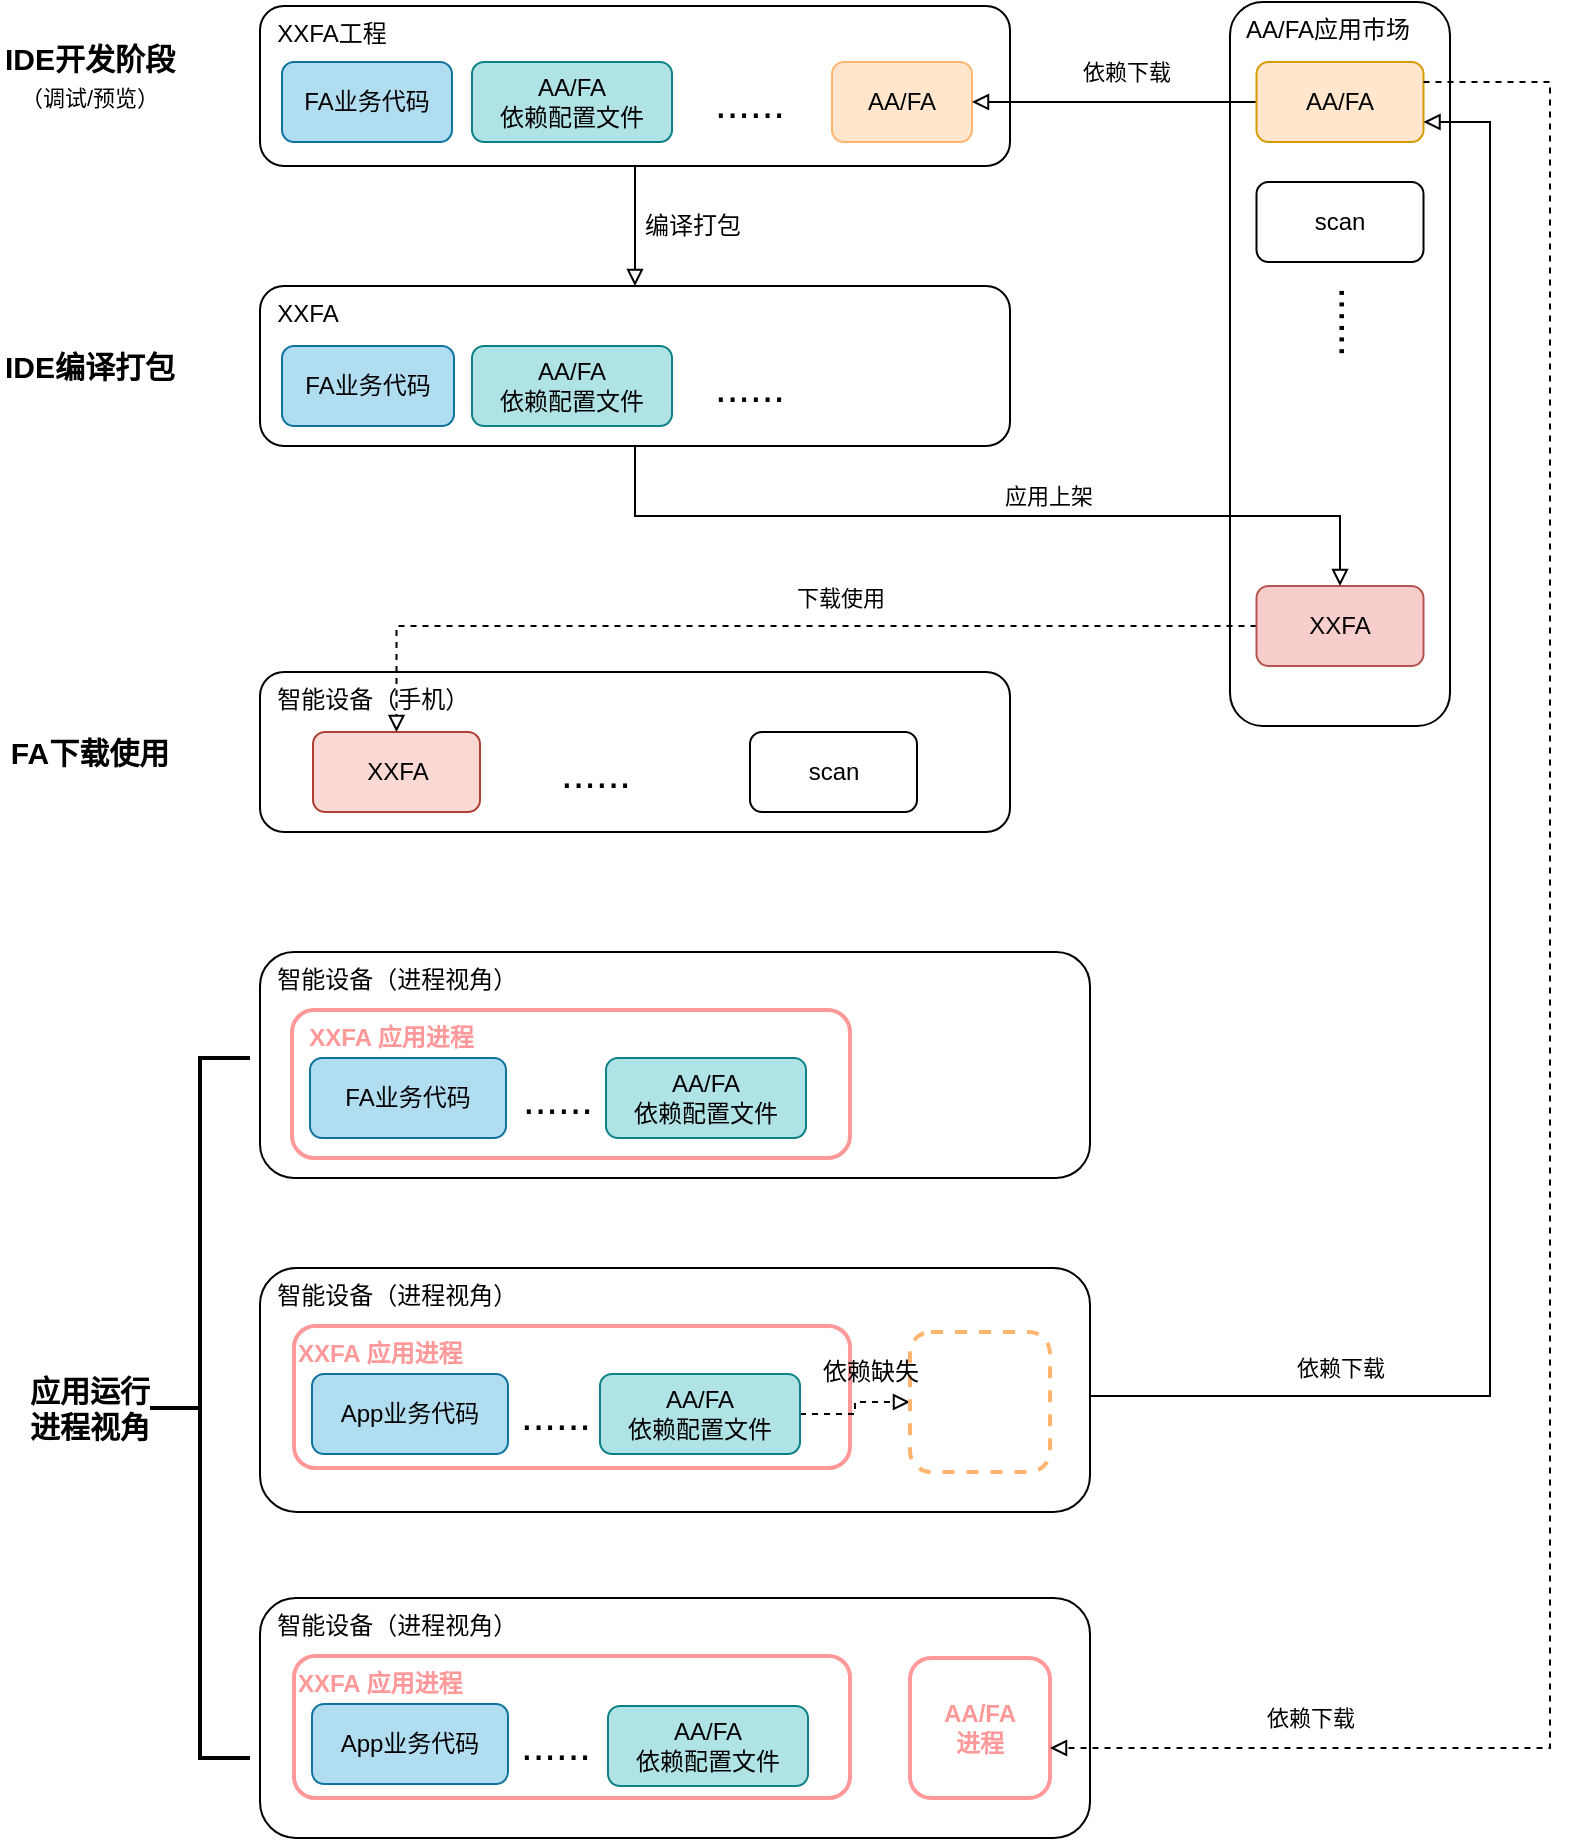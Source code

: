 <mxfile version="13.0.9" type="github">
  <diagram id="eCod_toZG_EsEQuXSXp5" name="Page-1">
    <mxGraphModel dx="1422" dy="794" grid="1" gridSize="10" guides="1" tooltips="1" connect="1" arrows="1" fold="1" page="1" pageScale="1" pageWidth="827" pageHeight="1169" math="0" shadow="0">
      <root>
        <mxCell id="0" />
        <mxCell id="1" parent="0" />
        <mxCell id="d0GdULocIpANrILKMCSX-1" value="&amp;nbsp; 智能设备（进程视角）" style="rounded=1;whiteSpace=wrap;html=1;fontSize=12;glass=0;strokeWidth=1;shadow=0;align=left;verticalAlign=top;" vertex="1" parent="1">
          <mxGeometry x="152" y="745" width="415" height="122" as="geometry" />
        </mxCell>
        <mxCell id="d0GdULocIpANrILKMCSX-2" value="&lt;b&gt;&lt;font color=&quot;#ff9999&quot;&gt;XXFA 应用进程&lt;/font&gt;&lt;/b&gt;" style="rounded=1;whiteSpace=wrap;html=1;fillColor=none;gradientColor=none;fontSize=12;align=left;verticalAlign=top;strokeColor=#FF9999;strokeWidth=2;" vertex="1" parent="1">
          <mxGeometry x="169" y="774" width="278" height="71" as="geometry" />
        </mxCell>
        <mxCell id="d0GdULocIpANrILKMCSX-3" value="&amp;nbsp; 智能设备（进程视角）" style="rounded=1;whiteSpace=wrap;html=1;fontSize=12;glass=0;strokeWidth=1;shadow=0;align=left;verticalAlign=top;" vertex="1" parent="1">
          <mxGeometry x="152" y="587" width="415" height="113" as="geometry" />
        </mxCell>
        <mxCell id="d0GdULocIpANrILKMCSX-4" value="&lt;b&gt;&lt;font color=&quot;#ff9999&quot;&gt;&amp;nbsp; XXFA 应用进程&lt;/font&gt;&lt;/b&gt;" style="rounded=1;whiteSpace=wrap;html=1;fillColor=none;gradientColor=none;fontSize=12;align=left;verticalAlign=top;strokeColor=#FF9999;strokeWidth=2;" vertex="1" parent="1">
          <mxGeometry x="168" y="616" width="279" height="74" as="geometry" />
        </mxCell>
        <mxCell id="d0GdULocIpANrILKMCSX-5" value="编译打包" style="edgeStyle=orthogonalEdgeStyle;rounded=0;orthogonalLoop=1;jettySize=auto;html=1;exitX=0.5;exitY=1;exitDx=0;exitDy=0;entryX=0.5;entryY=0;entryDx=0;entryDy=0;endArrow=block;endFill=0;fontSize=12;exitPerimeter=0;" edge="1" parent="1" source="d0GdULocIpANrILKMCSX-6" target="d0GdULocIpANrILKMCSX-7">
          <mxGeometry y="28" relative="1" as="geometry">
            <Array as="points">
              <mxPoint x="340" y="224" />
              <mxPoint x="340" y="224" />
            </Array>
            <mxPoint as="offset" />
          </mxGeometry>
        </mxCell>
        <mxCell id="d0GdULocIpANrILKMCSX-6" value="&amp;nbsp; XXFA工程" style="rounded=1;whiteSpace=wrap;html=1;fontSize=12;glass=0;strokeWidth=1;shadow=0;align=left;verticalAlign=top;" vertex="1" parent="1">
          <mxGeometry x="152" y="114" width="375" height="80" as="geometry" />
        </mxCell>
        <mxCell id="d0GdULocIpANrILKMCSX-7" value="&amp;nbsp; XXFA" style="rounded=1;whiteSpace=wrap;html=1;fontSize=12;glass=0;strokeWidth=1;shadow=0;align=left;verticalAlign=top;" vertex="1" parent="1">
          <mxGeometry x="152" y="254" width="375" height="80" as="geometry" />
        </mxCell>
        <mxCell id="d0GdULocIpANrILKMCSX-8" value="&lt;font&gt;&lt;b&gt;IDE开发阶段&lt;/b&gt;&lt;br&gt;&lt;font style=&quot;font-size: 11px&quot;&gt;（调试/预览）&lt;/font&gt;&lt;br&gt;&lt;/font&gt;" style="text;html=1;strokeColor=none;fillColor=none;align=center;verticalAlign=middle;whiteSpace=wrap;rounded=0;fontSize=15;" vertex="1" parent="1">
          <mxGeometry x="22" y="129" width="90" height="40" as="geometry" />
        </mxCell>
        <mxCell id="d0GdULocIpANrILKMCSX-9" value="FA业务代码" style="rounded=1;whiteSpace=wrap;html=1;align=center;fillColor=#b1ddf0;strokeColor=#10739e;" vertex="1" parent="1">
          <mxGeometry x="163" y="142" width="85" height="40" as="geometry" />
        </mxCell>
        <mxCell id="d0GdULocIpANrILKMCSX-10" value="AA/FA&lt;br&gt;依赖配置文件" style="rounded=1;whiteSpace=wrap;html=1;align=center;fillColor=#b0e3e6;strokeColor=#0e8088;" vertex="1" parent="1">
          <mxGeometry x="258" y="142" width="100" height="40" as="geometry" />
        </mxCell>
        <mxCell id="d0GdULocIpANrILKMCSX-11" value="AA/FA" style="rounded=1;whiteSpace=wrap;html=1;align=center;fillColor=#ffe6cc;strokeColor=#FFB570;" vertex="1" parent="1">
          <mxGeometry x="438" y="142" width="70" height="40" as="geometry" />
        </mxCell>
        <mxCell id="d0GdULocIpANrILKMCSX-12" value="&lt;font style=&quot;font-size: 21px&quot;&gt;......&lt;/font&gt;" style="rounded=1;whiteSpace=wrap;html=1;align=center;fillColor=none;gradientColor=none;strokeColor=none;" vertex="1" parent="1">
          <mxGeometry x="372" y="142" width="50" height="40" as="geometry" />
        </mxCell>
        <mxCell id="d0GdULocIpANrILKMCSX-13" value="FA业务代码" style="rounded=1;whiteSpace=wrap;html=1;align=center;fillColor=#b1ddf0;strokeColor=#10739e;" vertex="1" parent="1">
          <mxGeometry x="163" y="284" width="86" height="40" as="geometry" />
        </mxCell>
        <mxCell id="d0GdULocIpANrILKMCSX-14" value="AA/FA&lt;br&gt;依赖配置文件" style="rounded=1;whiteSpace=wrap;html=1;align=center;fillColor=#b0e3e6;strokeColor=#0e8088;" vertex="1" parent="1">
          <mxGeometry x="258" y="284" width="100" height="40" as="geometry" />
        </mxCell>
        <mxCell id="d0GdULocIpANrILKMCSX-15" value="&lt;font style=&quot;font-size: 21px&quot;&gt;......&lt;/font&gt;" style="rounded=1;whiteSpace=wrap;html=1;align=center;fillColor=none;gradientColor=none;strokeColor=none;" vertex="1" parent="1">
          <mxGeometry x="372" y="284" width="50" height="40" as="geometry" />
        </mxCell>
        <mxCell id="d0GdULocIpANrILKMCSX-16" value="&amp;nbsp; AA/FA应用市场" style="rounded=1;whiteSpace=wrap;html=1;fontSize=12;glass=0;strokeWidth=1;shadow=0;align=left;verticalAlign=top;" vertex="1" parent="1">
          <mxGeometry x="637" y="112" width="110" height="362" as="geometry" />
        </mxCell>
        <mxCell id="d0GdULocIpANrILKMCSX-17" style="edgeStyle=orthogonalEdgeStyle;rounded=0;orthogonalLoop=1;jettySize=auto;html=1;exitX=0;exitY=0.5;exitDx=0;exitDy=0;entryX=1;entryY=0.5;entryDx=0;entryDy=0;endArrow=block;endFill=0;" edge="1" parent="1" source="d0GdULocIpANrILKMCSX-19" target="d0GdULocIpANrILKMCSX-11">
          <mxGeometry relative="1" as="geometry" />
        </mxCell>
        <mxCell id="d0GdULocIpANrILKMCSX-18" value="依赖下载" style="edgeLabel;html=1;align=center;verticalAlign=middle;resizable=0;points=[];" vertex="1" connectable="0" parent="d0GdULocIpANrILKMCSX-17">
          <mxGeometry x="-0.272" relative="1" as="geometry">
            <mxPoint x="-13.25" y="-15" as="offset" />
          </mxGeometry>
        </mxCell>
        <mxCell id="d0GdULocIpANrILKMCSX-19" value="AA/FA" style="rounded=1;whiteSpace=wrap;html=1;align=center;fillColor=#ffe6cc;strokeColor=#d79b00;" vertex="1" parent="1">
          <mxGeometry x="650.25" y="142" width="83.5" height="40" as="geometry" />
        </mxCell>
        <mxCell id="d0GdULocIpANrILKMCSX-20" value="&lt;font style=&quot;font-size: 21px&quot;&gt;......&lt;/font&gt;" style="rounded=1;whiteSpace=wrap;html=1;align=center;fillColor=none;gradientColor=none;strokeColor=none;horizontal=0;verticalAlign=top;" vertex="1" parent="1">
          <mxGeometry x="667" y="252" width="40" height="40" as="geometry" />
        </mxCell>
        <mxCell id="d0GdULocIpANrILKMCSX-21" value="scan" style="rounded=1;whiteSpace=wrap;html=1;align=center;" vertex="1" parent="1">
          <mxGeometry x="650.25" y="202" width="83.5" height="40" as="geometry" />
        </mxCell>
        <mxCell id="d0GdULocIpANrILKMCSX-22" value="&lt;font style=&quot;font-size: 15px&quot;&gt;&lt;b&gt;IDE编译打包&lt;/b&gt;&lt;/font&gt;" style="text;html=1;strokeColor=none;fillColor=none;align=center;verticalAlign=middle;whiteSpace=wrap;rounded=0;fontSize=15;" vertex="1" parent="1">
          <mxGeometry x="22" y="274" width="90" height="40" as="geometry" />
        </mxCell>
        <mxCell id="d0GdULocIpANrILKMCSX-23" value="&amp;nbsp; 智能设备（手机）" style="rounded=1;whiteSpace=wrap;html=1;fontSize=12;glass=0;strokeWidth=1;shadow=0;align=left;verticalAlign=top;" vertex="1" parent="1">
          <mxGeometry x="152" y="447" width="375" height="80" as="geometry" />
        </mxCell>
        <mxCell id="d0GdULocIpANrILKMCSX-24" value="XXFA" style="rounded=1;whiteSpace=wrap;html=1;align=center;fillColor=#fad9d5;strokeColor=#ae4132;" vertex="1" parent="1">
          <mxGeometry x="178.5" y="477" width="83.5" height="40" as="geometry" />
        </mxCell>
        <mxCell id="d0GdULocIpANrILKMCSX-25" value="&lt;font style=&quot;font-size: 21px&quot;&gt;......&lt;/font&gt;" style="rounded=1;whiteSpace=wrap;html=1;align=center;fillColor=none;gradientColor=none;strokeColor=none;" vertex="1" parent="1">
          <mxGeometry x="295" y="477" width="50" height="40" as="geometry" />
        </mxCell>
        <mxCell id="d0GdULocIpANrILKMCSX-26" value="scan" style="rounded=1;whiteSpace=wrap;html=1;align=center;" vertex="1" parent="1">
          <mxGeometry x="397" y="477" width="83.5" height="40" as="geometry" />
        </mxCell>
        <mxCell id="d0GdULocIpANrILKMCSX-27" value="&lt;b&gt;FA下载使用&lt;/b&gt;" style="text;html=1;strokeColor=none;fillColor=none;align=center;verticalAlign=middle;whiteSpace=wrap;rounded=0;fontSize=15;" vertex="1" parent="1">
          <mxGeometry x="22" y="467" width="90" height="40" as="geometry" />
        </mxCell>
        <mxCell id="d0GdULocIpANrILKMCSX-28" value="FA业务代码" style="rounded=1;whiteSpace=wrap;html=1;align=center;fillColor=#b1ddf0;strokeColor=#10739e;" vertex="1" parent="1">
          <mxGeometry x="177" y="640" width="98" height="40" as="geometry" />
        </mxCell>
        <mxCell id="d0GdULocIpANrILKMCSX-29" value="AA/FA&lt;br&gt;依赖配置文件" style="rounded=1;whiteSpace=wrap;html=1;align=center;fillColor=#b0e3e6;strokeColor=#0e8088;" vertex="1" parent="1">
          <mxGeometry x="325" y="640" width="100" height="40" as="geometry" />
        </mxCell>
        <mxCell id="d0GdULocIpANrILKMCSX-30" value="&lt;font style=&quot;font-size: 21px&quot;&gt;......&lt;/font&gt;" style="rounded=1;whiteSpace=wrap;html=1;align=center;fillColor=none;gradientColor=none;strokeColor=none;" vertex="1" parent="1">
          <mxGeometry x="276" y="640" width="50" height="40" as="geometry" />
        </mxCell>
        <mxCell id="d0GdULocIpANrILKMCSX-31" value="&lt;b&gt;应用运行&lt;br&gt;进程视角&lt;/b&gt;" style="text;html=1;strokeColor=none;fillColor=none;align=center;verticalAlign=middle;whiteSpace=wrap;rounded=0;fontSize=15;" vertex="1" parent="1">
          <mxGeometry x="22" y="795" width="90" height="40" as="geometry" />
        </mxCell>
        <mxCell id="d0GdULocIpANrILKMCSX-32" style="edgeStyle=orthogonalEdgeStyle;rounded=0;orthogonalLoop=1;jettySize=auto;html=1;exitX=0;exitY=0.5;exitDx=0;exitDy=0;endArrow=block;endFill=0;dashed=1;" edge="1" parent="1" source="d0GdULocIpANrILKMCSX-34" target="d0GdULocIpANrILKMCSX-24">
          <mxGeometry relative="1" as="geometry" />
        </mxCell>
        <mxCell id="d0GdULocIpANrILKMCSX-33" value="下载使用" style="edgeLabel;html=1;align=center;verticalAlign=middle;resizable=0;points=[];" vertex="1" connectable="0" parent="d0GdULocIpANrILKMCSX-32">
          <mxGeometry x="-0.141" y="1" relative="1" as="geometry">
            <mxPoint x="-1.25" y="-15" as="offset" />
          </mxGeometry>
        </mxCell>
        <mxCell id="d0GdULocIpANrILKMCSX-34" value="XXFA" style="rounded=1;whiteSpace=wrap;html=1;align=center;fillColor=#f8cecc;strokeColor=#b85450;" vertex="1" parent="1">
          <mxGeometry x="650.25" y="404" width="83.5" height="40" as="geometry" />
        </mxCell>
        <mxCell id="d0GdULocIpANrILKMCSX-35" style="edgeStyle=orthogonalEdgeStyle;rounded=0;orthogonalLoop=1;jettySize=auto;html=1;exitX=0.5;exitY=1;exitDx=0;exitDy=0;entryX=0.5;entryY=0;entryDx=0;entryDy=0;endArrow=block;endFill=0;" edge="1" parent="1" source="d0GdULocIpANrILKMCSX-7" target="d0GdULocIpANrILKMCSX-34">
          <mxGeometry relative="1" as="geometry" />
        </mxCell>
        <mxCell id="d0GdULocIpANrILKMCSX-36" value="应用上架" style="edgeLabel;html=1;align=center;verticalAlign=middle;resizable=0;points=[];" vertex="1" connectable="0" parent="d0GdULocIpANrILKMCSX-35">
          <mxGeometry x="0.14" relative="1" as="geometry">
            <mxPoint y="-10" as="offset" />
          </mxGeometry>
        </mxCell>
        <mxCell id="d0GdULocIpANrILKMCSX-37" value="App业务代码" style="rounded=1;whiteSpace=wrap;html=1;align=center;fillColor=#b1ddf0;strokeColor=#10739e;" vertex="1" parent="1">
          <mxGeometry x="178" y="798" width="98" height="40" as="geometry" />
        </mxCell>
        <mxCell id="d0GdULocIpANrILKMCSX-38" style="edgeStyle=orthogonalEdgeStyle;rounded=0;orthogonalLoop=1;jettySize=auto;html=1;exitX=1;exitY=0.5;exitDx=0;exitDy=0;entryX=0;entryY=0.5;entryDx=0;entryDy=0;dashed=1;endArrow=block;endFill=0;" edge="1" parent="1" source="d0GdULocIpANrILKMCSX-39" target="d0GdULocIpANrILKMCSX-40">
          <mxGeometry relative="1" as="geometry" />
        </mxCell>
        <mxCell id="d0GdULocIpANrILKMCSX-39" value="AA/FA&lt;br&gt;依赖配置文件" style="rounded=1;whiteSpace=wrap;html=1;align=center;fillColor=#b0e3e6;strokeColor=#0e8088;" vertex="1" parent="1">
          <mxGeometry x="322" y="798" width="100" height="40" as="geometry" />
        </mxCell>
        <mxCell id="d0GdULocIpANrILKMCSX-40" value="" style="rounded=1;whiteSpace=wrap;html=1;fontSize=12;align=left;verticalAlign=middle;strokeWidth=2;dashed=1;strokeColor=#FFB570;" vertex="1" parent="1">
          <mxGeometry x="477" y="777" width="70" height="70" as="geometry" />
        </mxCell>
        <mxCell id="d0GdULocIpANrILKMCSX-41" value="&amp;nbsp; 智能设备（进程视角）" style="rounded=1;whiteSpace=wrap;html=1;fontSize=12;glass=0;strokeWidth=1;shadow=0;align=left;verticalAlign=top;" vertex="1" parent="1">
          <mxGeometry x="152" y="910" width="415" height="120" as="geometry" />
        </mxCell>
        <mxCell id="d0GdULocIpANrILKMCSX-42" value="&lt;b&gt;&lt;font color=&quot;#ff9999&quot;&gt;XXFA 应用进程&lt;/font&gt;&lt;/b&gt;" style="rounded=1;whiteSpace=wrap;html=1;fillColor=none;gradientColor=none;fontSize=12;align=left;verticalAlign=top;strokeColor=#FF9999;strokeWidth=2;" vertex="1" parent="1">
          <mxGeometry x="169" y="939" width="278" height="71" as="geometry" />
        </mxCell>
        <mxCell id="d0GdULocIpANrILKMCSX-43" value="App业务代码" style="rounded=1;whiteSpace=wrap;html=1;align=center;fillColor=#b1ddf0;strokeColor=#10739e;" vertex="1" parent="1">
          <mxGeometry x="178" y="963" width="98" height="40" as="geometry" />
        </mxCell>
        <mxCell id="d0GdULocIpANrILKMCSX-44" value="AA/FA&lt;br&gt;依赖配置文件" style="rounded=1;whiteSpace=wrap;html=1;align=center;fillColor=#b0e3e6;strokeColor=#0e8088;" vertex="1" parent="1">
          <mxGeometry x="326" y="964" width="100" height="40" as="geometry" />
        </mxCell>
        <mxCell id="d0GdULocIpANrILKMCSX-45" value="&lt;font style=&quot;font-size: 21px&quot;&gt;......&lt;/font&gt;" style="rounded=1;whiteSpace=wrap;html=1;align=center;fillColor=none;gradientColor=none;strokeColor=none;" vertex="1" parent="1">
          <mxGeometry x="275" y="963" width="50" height="40" as="geometry" />
        </mxCell>
        <mxCell id="d0GdULocIpANrILKMCSX-46" value="&lt;font color=&quot;#ff9999&quot;&gt;&lt;b&gt;AA/FA&lt;br&gt;进程&lt;/b&gt;&lt;/font&gt;" style="rounded=1;whiteSpace=wrap;html=1;fillColor=#FFFFFF;fontSize=12;align=center;verticalAlign=middle;strokeColor=#FF9999;strokeWidth=2;" vertex="1" parent="1">
          <mxGeometry x="477" y="940" width="70" height="70" as="geometry" />
        </mxCell>
        <mxCell id="d0GdULocIpANrILKMCSX-47" style="edgeStyle=orthogonalEdgeStyle;rounded=0;orthogonalLoop=1;jettySize=auto;html=1;exitX=1;exitY=0.5;exitDx=0;exitDy=0;entryX=1;entryY=0.75;entryDx=0;entryDy=0;endArrow=block;endFill=0;" edge="1" parent="1" source="d0GdULocIpANrILKMCSX-1" target="d0GdULocIpANrILKMCSX-19">
          <mxGeometry relative="1" as="geometry">
            <Array as="points">
              <mxPoint x="767" y="809" />
              <mxPoint x="767" y="172" />
            </Array>
          </mxGeometry>
        </mxCell>
        <mxCell id="d0GdULocIpANrILKMCSX-48" value="依赖下载" style="edgeLabel;html=1;align=center;verticalAlign=middle;resizable=0;points=[];" vertex="1" connectable="0" parent="d0GdULocIpANrILKMCSX-47">
          <mxGeometry x="-0.696" relative="1" as="geometry">
            <mxPoint x="-5" y="-14" as="offset" />
          </mxGeometry>
        </mxCell>
        <mxCell id="d0GdULocIpANrILKMCSX-49" value="依赖下载" style="edgeStyle=orthogonalEdgeStyle;rounded=0;orthogonalLoop=1;jettySize=auto;html=1;exitX=1;exitY=0.25;exitDx=0;exitDy=0;endArrow=block;endFill=0;dashed=1;" edge="1" parent="1" source="d0GdULocIpANrILKMCSX-19">
          <mxGeometry x="0.773" y="-15" relative="1" as="geometry">
            <mxPoint x="547" y="985" as="targetPoint" />
            <Array as="points">
              <mxPoint x="797" y="152" />
              <mxPoint x="797" y="985" />
            </Array>
            <mxPoint as="offset" />
          </mxGeometry>
        </mxCell>
        <mxCell id="d0GdULocIpANrILKMCSX-50" value="" style="strokeWidth=2;html=1;shape=mxgraph.flowchart.annotation_2;align=left;labelPosition=right;pointerEvents=1;fillColor=#FFFFFF;" vertex="1" parent="1">
          <mxGeometry x="97" y="640" width="50" height="350" as="geometry" />
        </mxCell>
        <mxCell id="d0GdULocIpANrILKMCSX-51" value="&lt;font style=&quot;font-size: 21px&quot;&gt;......&lt;/font&gt;" style="rounded=1;whiteSpace=wrap;html=1;align=center;fillColor=none;gradientColor=none;strokeColor=none;" vertex="1" parent="1">
          <mxGeometry x="275" y="798" width="50" height="40" as="geometry" />
        </mxCell>
        <mxCell id="d0GdULocIpANrILKMCSX-52" value="依赖缺失" style="text;html=1;align=center;verticalAlign=middle;resizable=0;points=[];autosize=1;" vertex="1" parent="1">
          <mxGeometry x="427" y="787" width="60" height="20" as="geometry" />
        </mxCell>
      </root>
    </mxGraphModel>
  </diagram>
</mxfile>
